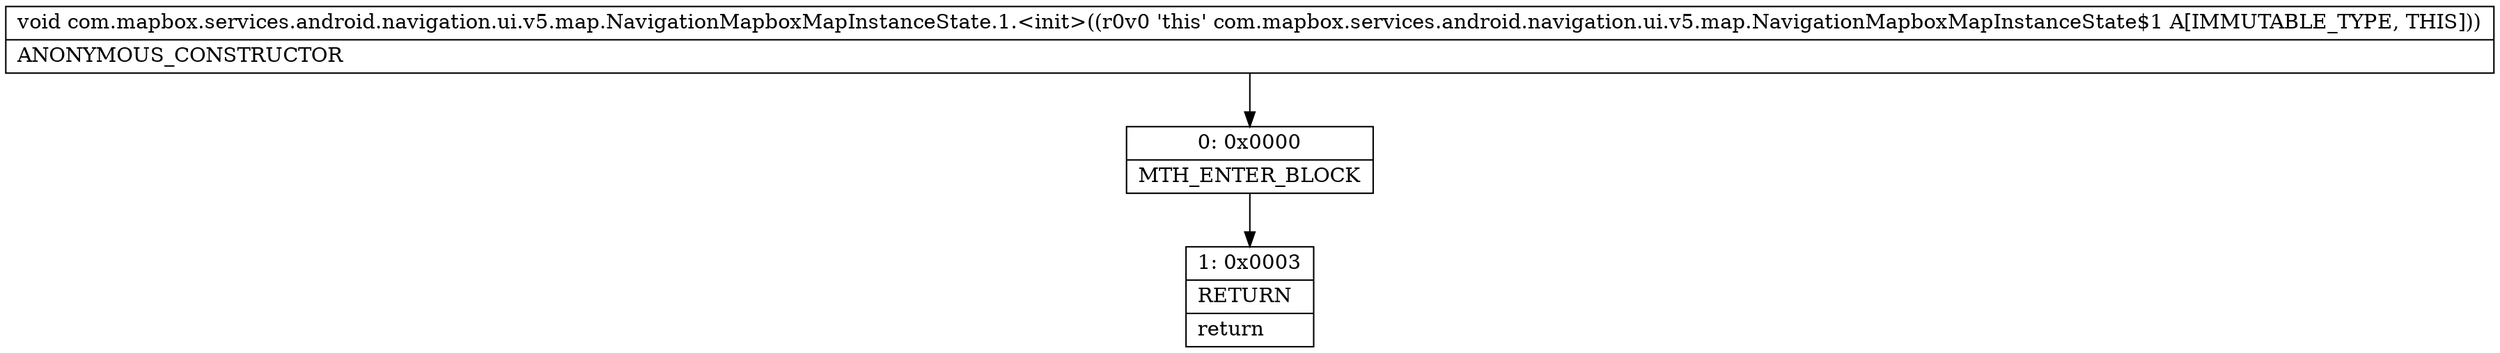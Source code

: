 digraph "CFG forcom.mapbox.services.android.navigation.ui.v5.map.NavigationMapboxMapInstanceState.1.\<init\>()V" {
Node_0 [shape=record,label="{0\:\ 0x0000|MTH_ENTER_BLOCK\l}"];
Node_1 [shape=record,label="{1\:\ 0x0003|RETURN\l|return\l}"];
MethodNode[shape=record,label="{void com.mapbox.services.android.navigation.ui.v5.map.NavigationMapboxMapInstanceState.1.\<init\>((r0v0 'this' com.mapbox.services.android.navigation.ui.v5.map.NavigationMapboxMapInstanceState$1 A[IMMUTABLE_TYPE, THIS]))  | ANONYMOUS_CONSTRUCTOR\l}"];
MethodNode -> Node_0;
Node_0 -> Node_1;
}

